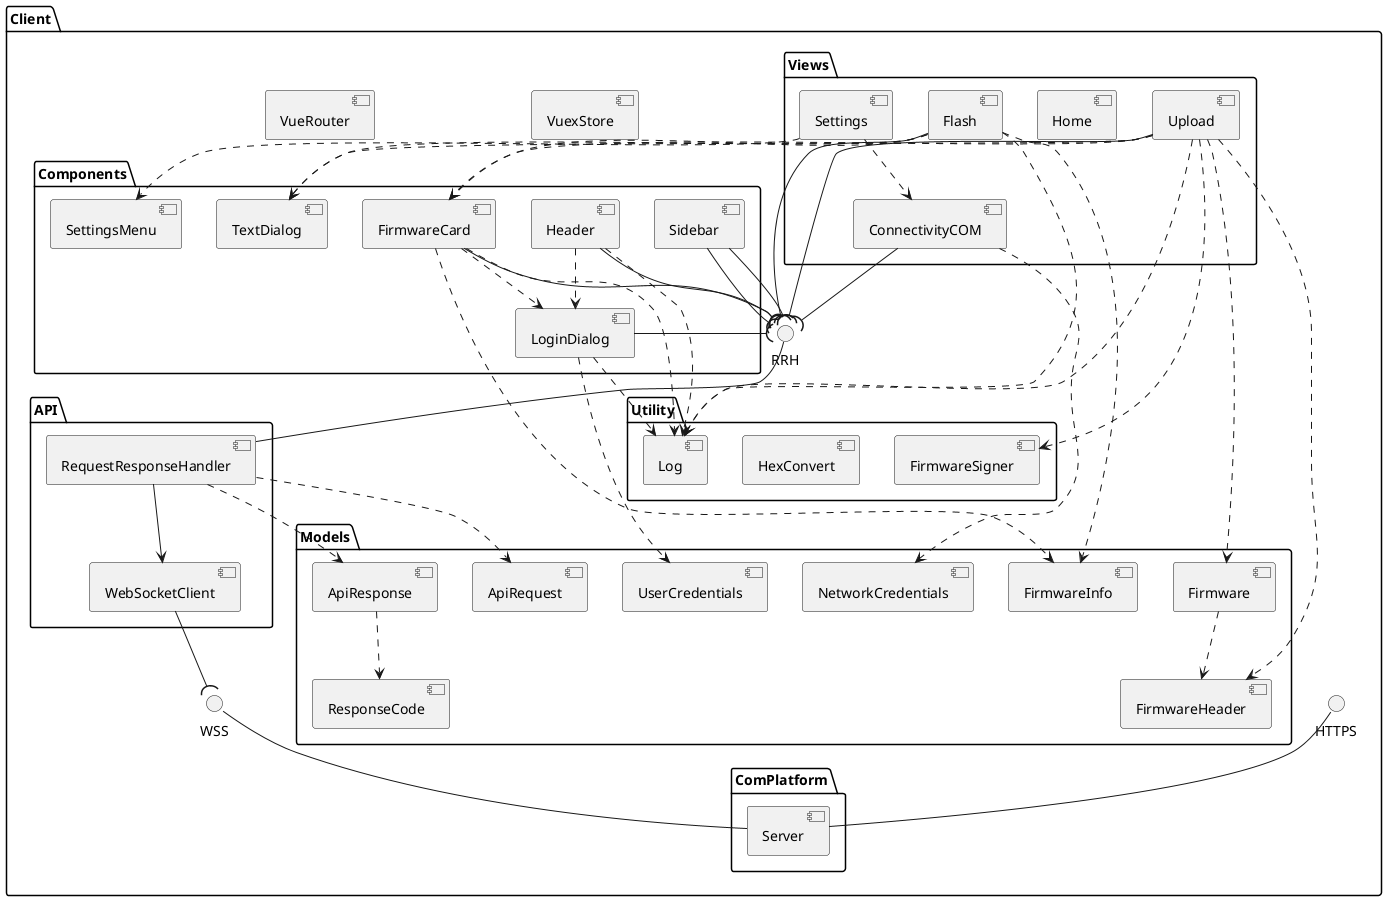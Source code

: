 @startuml
package Client {
    interface "HTTPS" as https
    interface "WSS" as wss
    interface "RRH" as rrh

    component "VuexStore" as store
    component "VueRouter" as router

    package Models {
        component ApiRequest
        component ApiResponse
        component Firmware
        component FirmwareHeader
        component FirmwareInfo
        component NetworkCredentials
        component ResponseCode
        component UserCredentials

        ApiResponse ..> ResponseCode
        Firmware ..> FirmwareHeader
    }

    package API {
        component RequestResponseHandler
        component WebSocketClient

        RequestResponseHandler -up-rrh

        RequestResponseHandler ..> ApiRequest
        RequestResponseHandler ..> ApiResponse

        RequestResponseHandler -->WebSocketClient

        WebSocketClient --(wss
    }

    package Utility {
        component FirmwareSigner
        component HexConvert
        component Log
    }

    package Components {
        component FirmwareCard
        component "Header" as headerc
        component LoginDialog
        component SettingsMenu
        component Sidebar
        component TextDialog

        FirmwareCard --(rrh
        headerc --(rrh
        Sidebar --(rrh

        FirmwareCard ..> FirmwareInfo
        FirmwareCard ..> Log
        FirmwareCard ..> LoginDialog

        headerc ..> LoginDialog
        headerc ..> Log

        LoginDialog ..> UserCredentials
        LoginDialog --(rrh
        LoginDialog ..> Log

        Sidebar --(rrh
    }

    package Views {
        component ConnectivityCOM
        component Flash
        component Home
        component Settings
        component Upload

        ConnectivityCOM --(rrh
        Flash --(rrh
        Upload --(rrh

        ConnectivityCOM ..> NetworkCredentials

        Flash ..> FirmwareCard
        Flash ..> Log
        Flash ..> FirmwareInfo
        Flash ..> TextDialog

        Settings ..> ConnectivityCOM
        Settings ..> SettingsMenu

        Upload ..> FirmwareCard
        Upload ..> TextDialog
        Upload ..> Log
        Upload ..> Firmware
        Upload ..> FirmwareHeader
        Upload ..> FirmwareSigner
    }

    package ComPlatform {
        component Server
        Server -up- https
        Server -up- wss
    }
}
@enduml
